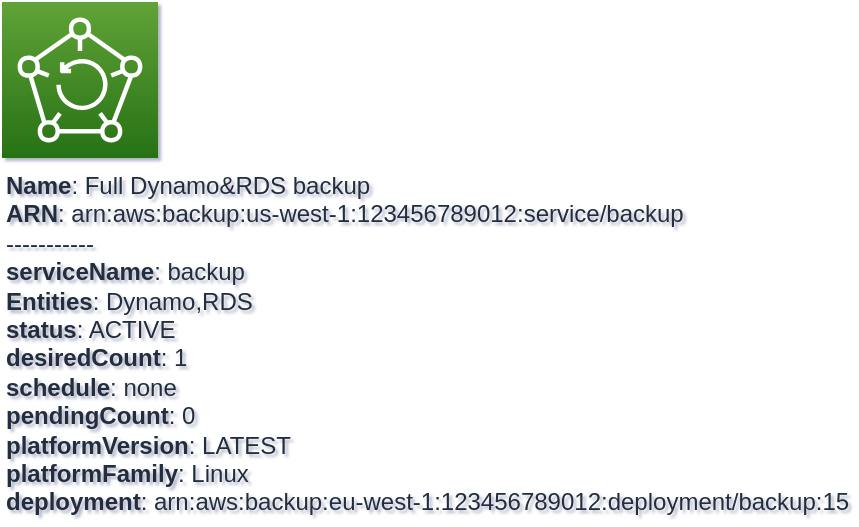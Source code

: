 <mxfile type="MultiCloud">
	<diagram id="diagram_1" name="AWS components">
		<mxGraphModel dx="1015" dy="661" grid="1" gridSize="10" guides="1" tooltips="1" connect="1" arrows="1" fold="1" page="1" pageScale="1" pageWidth="850" pageHeight="1100" math="0" shadow="1">
			<root>
				<mxCell id="0"/>
				<mxCell id="1" parent="0"/>
				<mxCell id="vertex:backup:arn:aws:backup:us-west-1:123456789012:service/backup" value="&lt;b&gt;Name&lt;/b&gt;: Full Dynamo&amp;RDS backup&lt;BR&gt;&lt;b&gt;ARN&lt;/b&gt;: arn:aws:backup:us-west-1:123456789012:service/backup&lt;BR&gt;-----------&lt;BR&gt;&lt;b&gt;serviceName&lt;/b&gt;: backup&lt;BR&gt;&lt;b&gt;Entities&lt;/b&gt;: Dynamo,RDS&lt;BR&gt;&lt;b&gt;status&lt;/b&gt;: ACTIVE&lt;BR&gt;&lt;b&gt;desiredCount&lt;/b&gt;: 1&lt;BR&gt;&lt;b&gt;schedule&lt;/b&gt;: none&lt;BR&gt;&lt;b&gt;pendingCount&lt;/b&gt;: 0&lt;BR&gt;&lt;b&gt;platformVersion&lt;/b&gt;: LATEST&lt;BR&gt;&lt;b&gt;platformFamily&lt;/b&gt;: Linux&lt;BR&gt;&lt;b&gt;deployment&lt;/b&gt;: arn:aws:backup:eu-west-1:123456789012:deployment/backup:15" style="sketch=0;outlineConnect=0;fontColor=#232F3E;gradientColor=#60A337;gradientDirection=north;fillColor=#277116;strokeColor=#ffffff;dashed=0;verticalLabelPosition=bottom;verticalAlign=top;align=left;html=1;fontSize=12;fontStyle=0;aspect=fixed;shape=mxgraph.aws4.resourceIcon;resIcon=mxgraph.aws4.backup;" parent="1" vertex="1">
					<mxGeometry width="78" height="78" as="geometry"/>
				</mxCell>
			</root>
		</mxGraphModel>
	</diagram>
</mxfile>